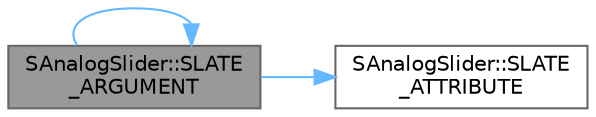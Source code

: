 digraph "SAnalogSlider::SLATE_ARGUMENT"
{
 // INTERACTIVE_SVG=YES
 // LATEX_PDF_SIZE
  bgcolor="transparent";
  edge [fontname=Helvetica,fontsize=10,labelfontname=Helvetica,labelfontsize=10];
  node [fontname=Helvetica,fontsize=10,shape=box,height=0.2,width=0.4];
  rankdir="LR";
  Node1 [id="Node000001",label="SAnalogSlider::SLATE\l_ARGUMENT",height=0.2,width=0.4,color="gray40", fillcolor="grey60", style="filled", fontcolor="black",tooltip="The slider's orientation."];
  Node1 -> Node1 [id="edge1_Node000001_Node000001",color="steelblue1",style="solid",tooltip=" "];
  Node1 -> Node2 [id="edge2_Node000001_Node000002",color="steelblue1",style="solid",tooltip=" "];
  Node2 [id="Node000002",label="SAnalogSlider::SLATE\l_ATTRIBUTE",height=0.2,width=0.4,color="grey40", fillcolor="white", style="filled",URL="$d0/db2/classSAnalogSlider.html#a09e365992cb2ddffbcac4e097f9e0618",tooltip="Whether the slidable area should be indented to fit the handle."];
}
